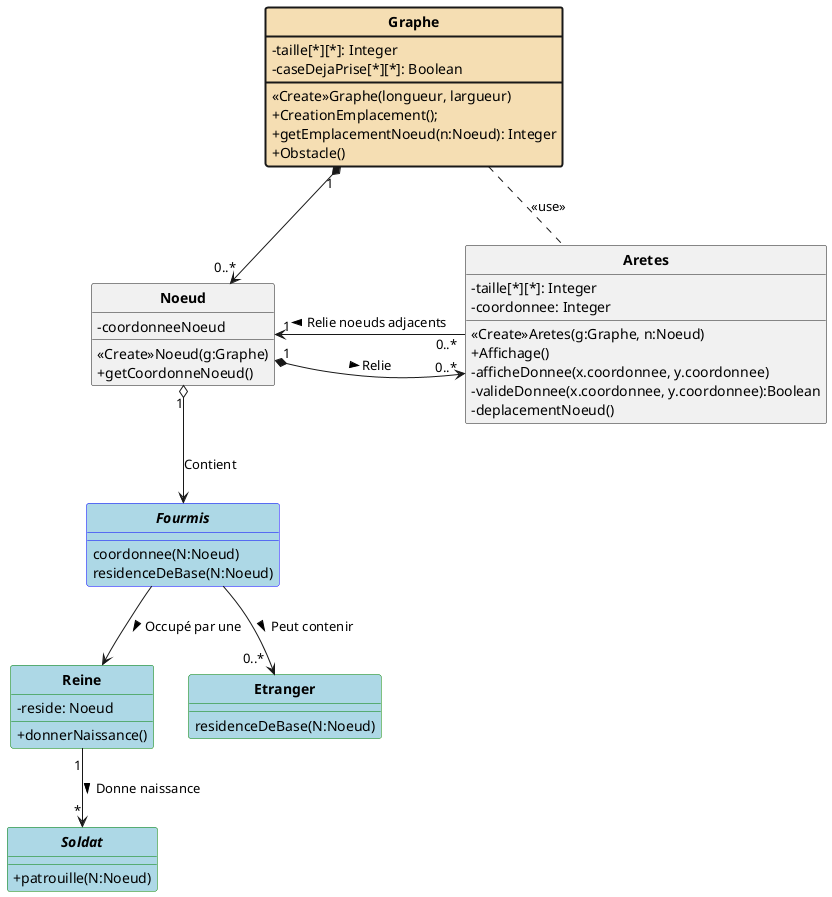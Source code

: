 @startuml
'https://plantuml.com/class-diagram

skinparam style strictuml
skinparam classAttributeIconSize 0
skinparam classFontStyle Bold
hide enum methods

class Graphe #back:Wheat;line.bold {
    -taille[*][*]: Integer
    -caseDejaPrise[*][*]: Boolean

    <<Create>>Graphe(longueur, largueur)
    +CreationEmplacement();
    +getEmplacementNoeud(n:Noeud): Integer
    +Obstacle()
}

class Noeud{
    -coordonneeNoeud

    <<Create>>Noeud(g:Graphe)
    +getCoordonneNoeud()
}

class Aretes {
    -taille[*][*]: Integer
    -coordonnee: Integer

    <<Create>>Aretes(g:Graphe, n:Noeud)
    +Affichage()
    -afficheDonnee(x.coordonnee, y.coordonnee)
    -valideDonnee(x.coordonnee, y.coordonnee):Boolean
    -deplacementNoeud()
}

abstract class Fourmis #lightblue;line:blue {
    coordonnee(N:Noeud)
    residenceDeBase(N:Noeud)
}
class Reine #lightblue;line:green {
    -reside: Noeud
    +donnerNaissance()
}
abstract class Soldat #lightblue;line:green {
    +patrouille(N:Noeud)
}

class Etranger #lightblue;line:green{
    residenceDeBase(N:Noeud)
}


Graphe "1" *--> "0..*" Noeud

Noeud "\n1" *-> "0..*" Aretes : \n Relie  >
Aretes "0..*" -> "1" Noeud : Relie noeuds adjacents >

Graphe .. Aretes : <<use>>
Noeud "1" o--> Fourmis : Contient
Fourmis --> Reine : Occupé par une >
Fourmis --> "\t\t0..*" Etranger : Peut contenir >
Reine "1" --> "*" Soldat : Donne naissance >

@enduml